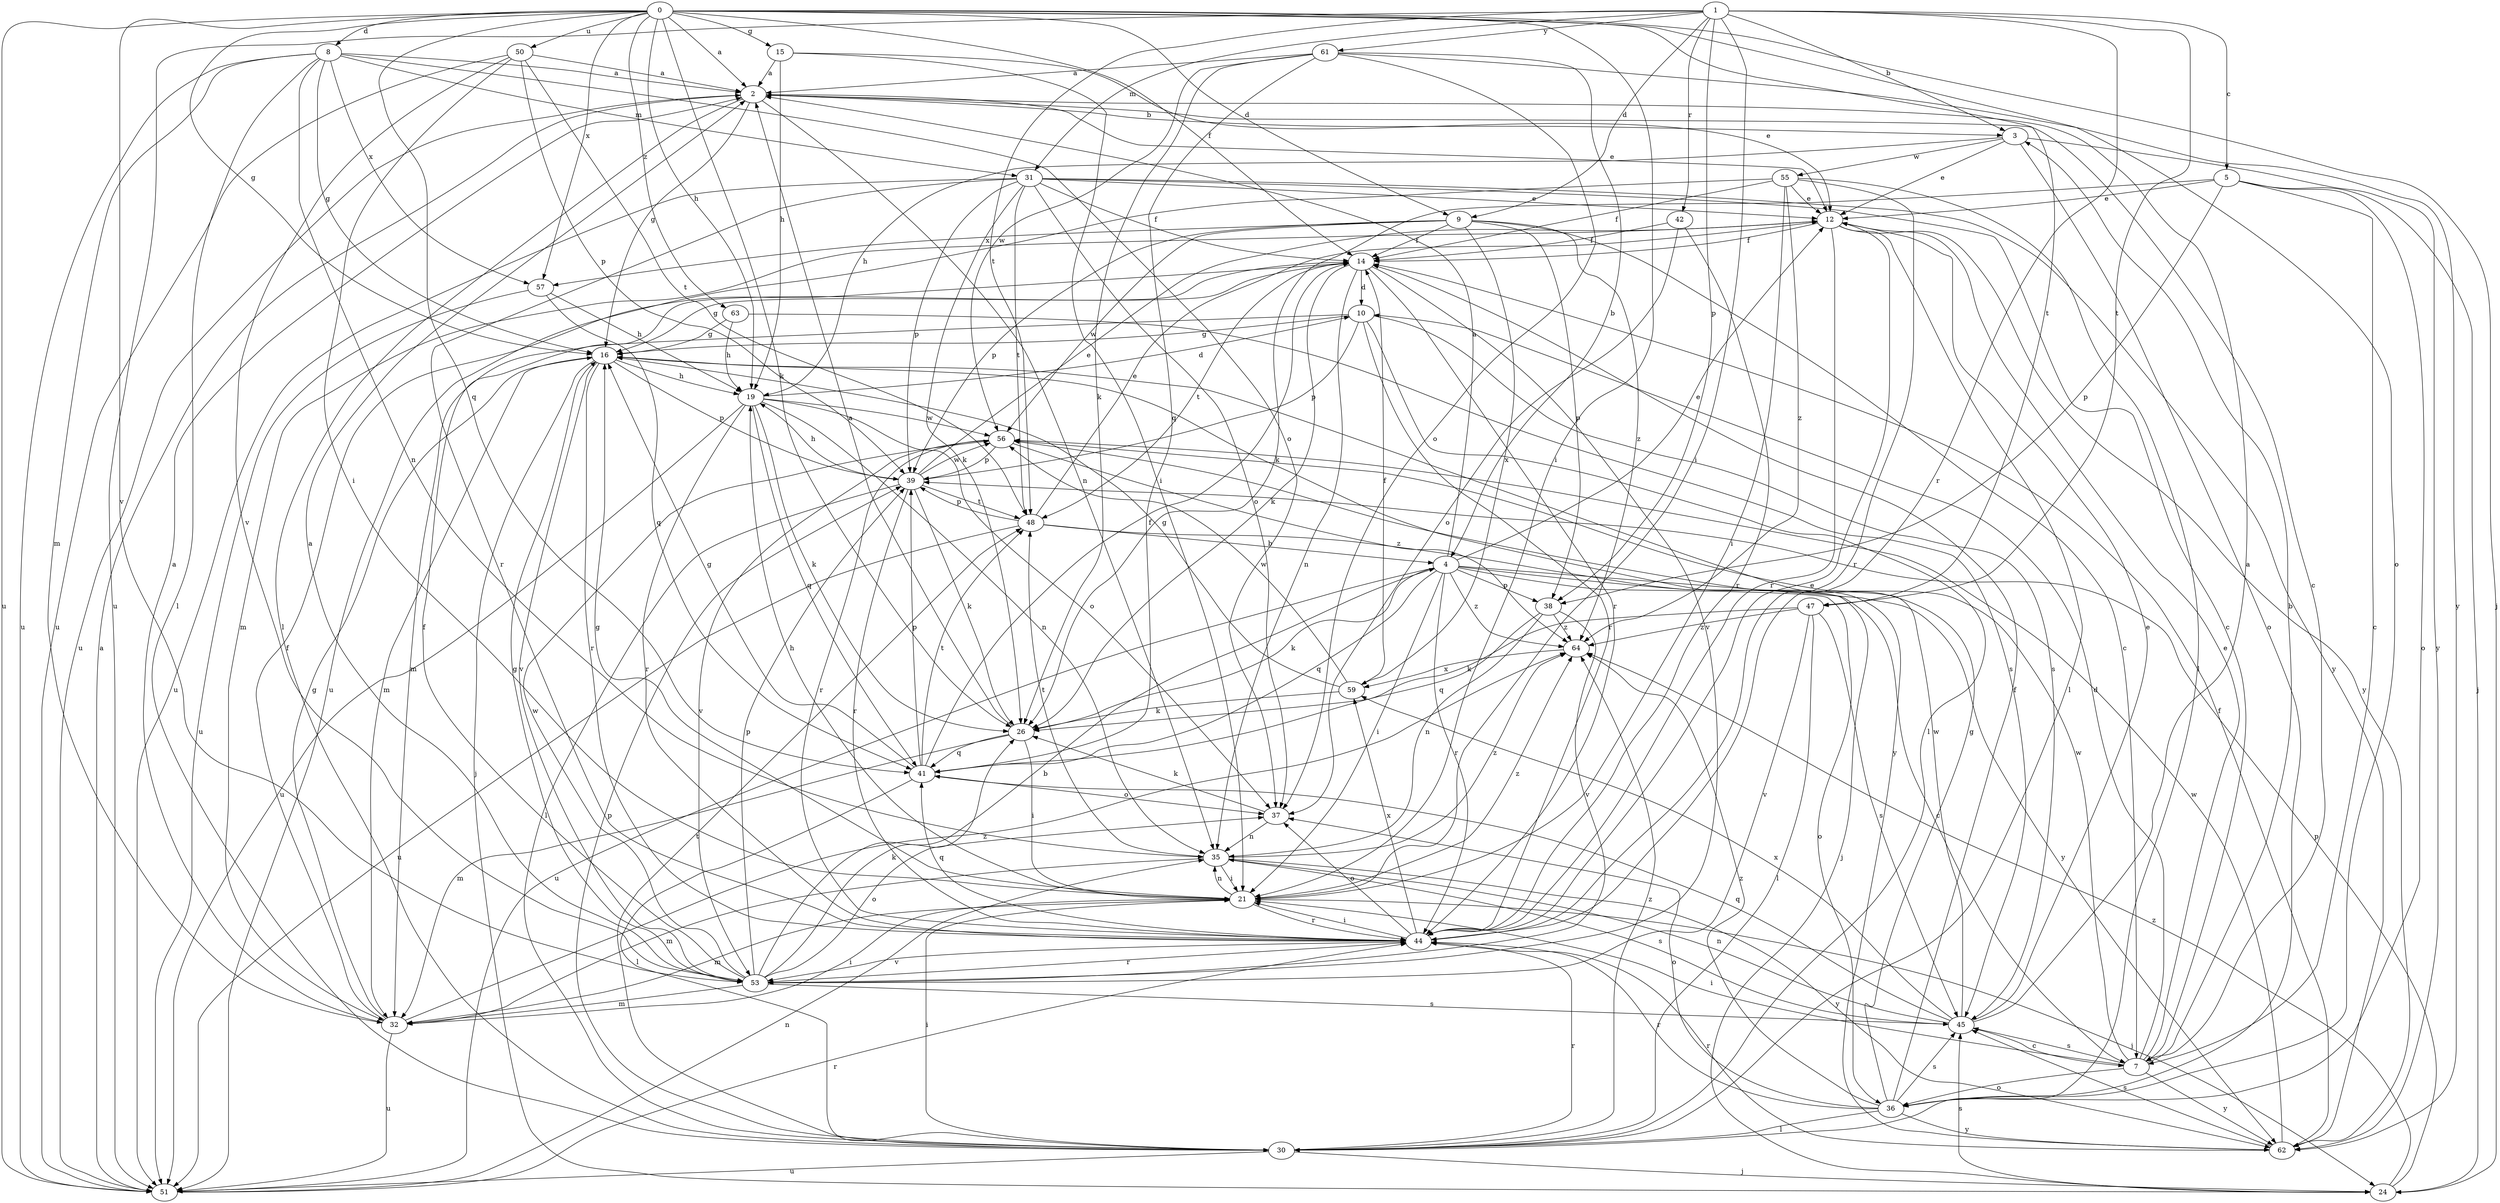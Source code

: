 strict digraph  {
0;
1;
2;
3;
4;
5;
7;
8;
9;
10;
12;
14;
15;
16;
19;
21;
24;
26;
30;
31;
32;
35;
36;
37;
38;
39;
41;
42;
44;
45;
47;
48;
50;
51;
53;
55;
56;
57;
59;
61;
62;
63;
64;
0 -> 2  [label=a];
0 -> 8  [label=d];
0 -> 9  [label=d];
0 -> 14  [label=f];
0 -> 15  [label=g];
0 -> 16  [label=g];
0 -> 19  [label=h];
0 -> 21  [label=i];
0 -> 24  [label=j];
0 -> 26  [label=k];
0 -> 36  [label=o];
0 -> 41  [label=q];
0 -> 47  [label=t];
0 -> 50  [label=u];
0 -> 51  [label=u];
0 -> 53  [label=v];
0 -> 57  [label=x];
0 -> 63  [label=z];
1 -> 3  [label=b];
1 -> 5  [label=c];
1 -> 9  [label=d];
1 -> 21  [label=i];
1 -> 31  [label=m];
1 -> 38  [label=p];
1 -> 42  [label=r];
1 -> 44  [label=r];
1 -> 47  [label=t];
1 -> 48  [label=t];
1 -> 51  [label=u];
1 -> 61  [label=y];
2 -> 3  [label=b];
2 -> 7  [label=c];
2 -> 12  [label=e];
2 -> 16  [label=g];
2 -> 30  [label=l];
2 -> 35  [label=n];
2 -> 51  [label=u];
3 -> 12  [label=e];
3 -> 19  [label=h];
3 -> 36  [label=o];
3 -> 55  [label=w];
3 -> 62  [label=y];
4 -> 2  [label=a];
4 -> 7  [label=c];
4 -> 12  [label=e];
4 -> 21  [label=i];
4 -> 26  [label=k];
4 -> 36  [label=o];
4 -> 38  [label=p];
4 -> 41  [label=q];
4 -> 44  [label=r];
4 -> 51  [label=u];
4 -> 62  [label=y];
4 -> 64  [label=z];
5 -> 7  [label=c];
5 -> 12  [label=e];
5 -> 24  [label=j];
5 -> 26  [label=k];
5 -> 36  [label=o];
5 -> 38  [label=p];
7 -> 3  [label=b];
7 -> 10  [label=d];
7 -> 12  [label=e];
7 -> 21  [label=i];
7 -> 36  [label=o];
7 -> 45  [label=s];
7 -> 56  [label=w];
7 -> 62  [label=y];
8 -> 2  [label=a];
8 -> 16  [label=g];
8 -> 30  [label=l];
8 -> 31  [label=m];
8 -> 32  [label=m];
8 -> 35  [label=n];
8 -> 37  [label=o];
8 -> 51  [label=u];
8 -> 57  [label=x];
9 -> 7  [label=c];
9 -> 14  [label=f];
9 -> 38  [label=p];
9 -> 39  [label=p];
9 -> 56  [label=w];
9 -> 57  [label=x];
9 -> 59  [label=x];
9 -> 64  [label=z];
10 -> 16  [label=g];
10 -> 30  [label=l];
10 -> 32  [label=m];
10 -> 39  [label=p];
10 -> 44  [label=r];
10 -> 45  [label=s];
12 -> 14  [label=f];
12 -> 30  [label=l];
12 -> 32  [label=m];
12 -> 44  [label=r];
12 -> 62  [label=y];
14 -> 10  [label=d];
14 -> 16  [label=g];
14 -> 26  [label=k];
14 -> 35  [label=n];
14 -> 44  [label=r];
14 -> 48  [label=t];
14 -> 53  [label=v];
15 -> 2  [label=a];
15 -> 12  [label=e];
15 -> 19  [label=h];
15 -> 21  [label=i];
16 -> 19  [label=h];
16 -> 24  [label=j];
16 -> 32  [label=m];
16 -> 39  [label=p];
16 -> 44  [label=r];
16 -> 53  [label=v];
16 -> 62  [label=y];
19 -> 10  [label=d];
19 -> 26  [label=k];
19 -> 35  [label=n];
19 -> 37  [label=o];
19 -> 41  [label=q];
19 -> 44  [label=r];
19 -> 51  [label=u];
19 -> 56  [label=w];
21 -> 16  [label=g];
21 -> 19  [label=h];
21 -> 24  [label=j];
21 -> 32  [label=m];
21 -> 35  [label=n];
21 -> 44  [label=r];
21 -> 64  [label=z];
24 -> 39  [label=p];
24 -> 45  [label=s];
24 -> 64  [label=z];
26 -> 2  [label=a];
26 -> 21  [label=i];
26 -> 32  [label=m];
26 -> 41  [label=q];
30 -> 21  [label=i];
30 -> 24  [label=j];
30 -> 39  [label=p];
30 -> 44  [label=r];
30 -> 48  [label=t];
30 -> 51  [label=u];
30 -> 64  [label=z];
31 -> 7  [label=c];
31 -> 12  [label=e];
31 -> 14  [label=f];
31 -> 26  [label=k];
31 -> 37  [label=o];
31 -> 39  [label=p];
31 -> 44  [label=r];
31 -> 48  [label=t];
31 -> 51  [label=u];
31 -> 62  [label=y];
32 -> 2  [label=a];
32 -> 14  [label=f];
32 -> 16  [label=g];
32 -> 21  [label=i];
32 -> 51  [label=u];
32 -> 64  [label=z];
35 -> 21  [label=i];
35 -> 32  [label=m];
35 -> 45  [label=s];
35 -> 48  [label=t];
35 -> 62  [label=y];
35 -> 64  [label=z];
36 -> 14  [label=f];
36 -> 16  [label=g];
36 -> 30  [label=l];
36 -> 37  [label=o];
36 -> 44  [label=r];
36 -> 45  [label=s];
36 -> 62  [label=y];
36 -> 64  [label=z];
37 -> 26  [label=k];
37 -> 35  [label=n];
38 -> 35  [label=n];
38 -> 41  [label=q];
38 -> 53  [label=v];
38 -> 64  [label=z];
39 -> 12  [label=e];
39 -> 19  [label=h];
39 -> 26  [label=k];
39 -> 30  [label=l];
39 -> 44  [label=r];
39 -> 48  [label=t];
39 -> 56  [label=w];
41 -> 14  [label=f];
41 -> 16  [label=g];
41 -> 30  [label=l];
41 -> 37  [label=o];
41 -> 39  [label=p];
41 -> 48  [label=t];
42 -> 14  [label=f];
42 -> 37  [label=o];
42 -> 44  [label=r];
44 -> 12  [label=e];
44 -> 21  [label=i];
44 -> 37  [label=o];
44 -> 41  [label=q];
44 -> 53  [label=v];
44 -> 59  [label=x];
45 -> 2  [label=a];
45 -> 7  [label=c];
45 -> 12  [label=e];
45 -> 35  [label=n];
45 -> 41  [label=q];
45 -> 56  [label=w];
45 -> 59  [label=x];
47 -> 26  [label=k];
47 -> 30  [label=l];
47 -> 45  [label=s];
47 -> 53  [label=v];
47 -> 64  [label=z];
48 -> 4  [label=b];
48 -> 12  [label=e];
48 -> 24  [label=j];
48 -> 39  [label=p];
48 -> 51  [label=u];
50 -> 2  [label=a];
50 -> 21  [label=i];
50 -> 39  [label=p];
50 -> 48  [label=t];
50 -> 51  [label=u];
50 -> 53  [label=v];
51 -> 2  [label=a];
51 -> 35  [label=n];
51 -> 44  [label=r];
53 -> 2  [label=a];
53 -> 4  [label=b];
53 -> 14  [label=f];
53 -> 16  [label=g];
53 -> 26  [label=k];
53 -> 32  [label=m];
53 -> 37  [label=o];
53 -> 39  [label=p];
53 -> 44  [label=r];
53 -> 45  [label=s];
53 -> 56  [label=w];
55 -> 12  [label=e];
55 -> 14  [label=f];
55 -> 21  [label=i];
55 -> 30  [label=l];
55 -> 44  [label=r];
55 -> 51  [label=u];
55 -> 64  [label=z];
56 -> 39  [label=p];
56 -> 44  [label=r];
56 -> 53  [label=v];
56 -> 64  [label=z];
57 -> 19  [label=h];
57 -> 41  [label=q];
57 -> 51  [label=u];
59 -> 14  [label=f];
59 -> 16  [label=g];
59 -> 26  [label=k];
59 -> 56  [label=w];
61 -> 2  [label=a];
61 -> 4  [label=b];
61 -> 26  [label=k];
61 -> 37  [label=o];
61 -> 41  [label=q];
61 -> 56  [label=w];
61 -> 62  [label=y];
62 -> 14  [label=f];
62 -> 44  [label=r];
62 -> 45  [label=s];
62 -> 56  [label=w];
63 -> 16  [label=g];
63 -> 19  [label=h];
63 -> 45  [label=s];
64 -> 59  [label=x];
}
